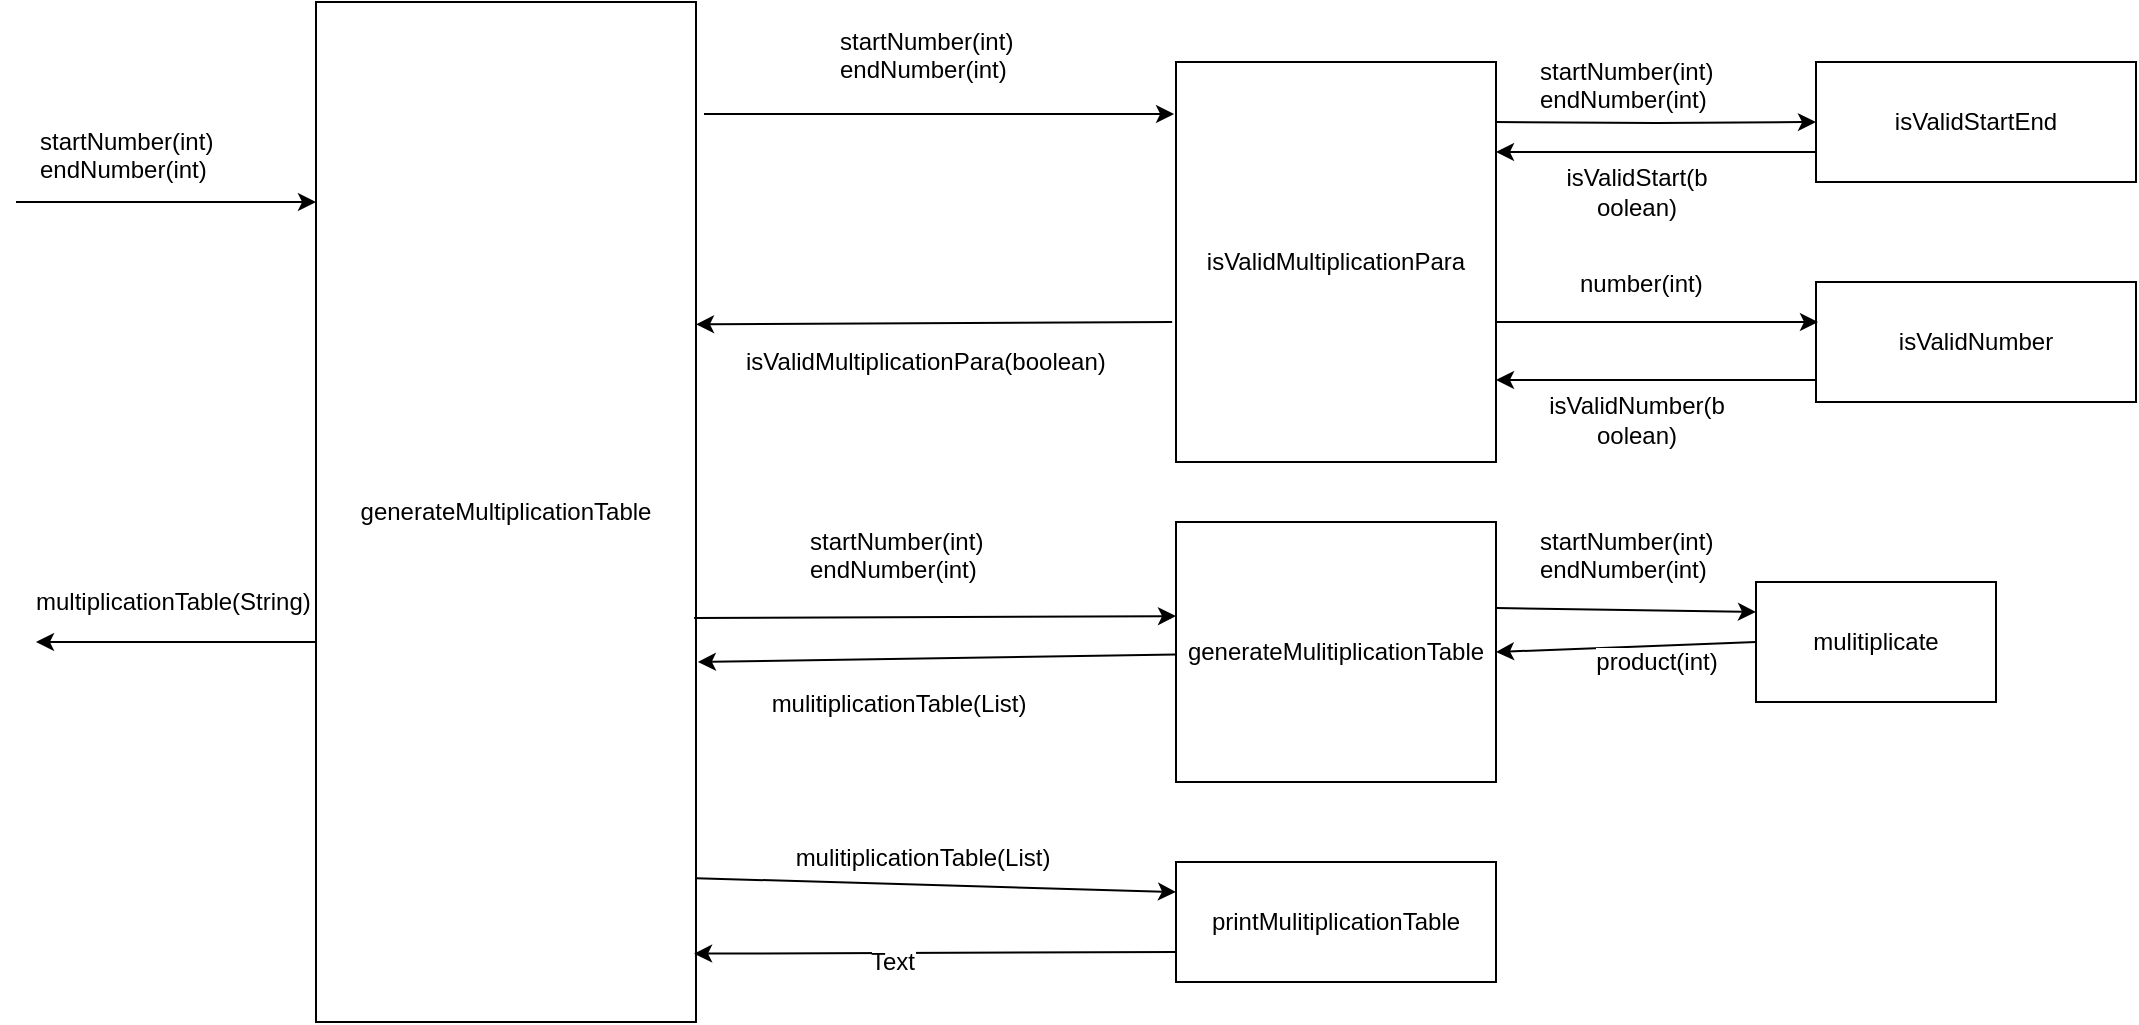 <mxfile version="11.0.1" type="device"><diagram id="gpNctNxXDRKmPCL-OD9j" name="Page-1"><mxGraphModel dx="915" dy="389" grid="1" gridSize="10" guides="1" tooltips="1" connect="1" arrows="1" fold="1" page="1" pageScale="1" pageWidth="850" pageHeight="1100" math="0" shadow="0"><root><mxCell id="0"/><mxCell id="1" parent="0"/><mxCell id="TH9K2_iTEPNpfsCbCoio-1" value="generateMultiplicationTable" style="rounded=0;whiteSpace=wrap;html=1;" vertex="1" parent="1"><mxGeometry x="180" y="110" width="190" height="510" as="geometry"/></mxCell><mxCell id="TH9K2_iTEPNpfsCbCoio-2" value="" style="endArrow=classic;html=1;" edge="1" parent="1"><mxGeometry width="50" height="50" relative="1" as="geometry"><mxPoint x="30" y="210" as="sourcePoint"/><mxPoint x="180" y="210" as="targetPoint"/></mxGeometry></mxCell><mxCell id="TH9K2_iTEPNpfsCbCoio-3" value="startNumber(int)&lt;br&gt;endNumber(int)" style="text;html=1;resizable=0;points=[];autosize=1;align=left;verticalAlign=top;spacingTop=-4;" vertex="1" parent="1"><mxGeometry x="40" y="170" width="100" height="30" as="geometry"/></mxCell><mxCell id="TH9K2_iTEPNpfsCbCoio-4" value="" style="endArrow=classic;html=1;" edge="1" parent="1"><mxGeometry width="50" height="50" relative="1" as="geometry"><mxPoint x="180" y="430" as="sourcePoint"/><mxPoint x="40" y="430" as="targetPoint"/></mxGeometry></mxCell><mxCell id="TH9K2_iTEPNpfsCbCoio-5" value="multiplicationTable(String)" style="text;html=1;resizable=0;points=[];autosize=1;align=left;verticalAlign=top;spacingTop=-4;" vertex="1" parent="1"><mxGeometry x="38" y="400" width="150" height="20" as="geometry"/></mxCell><mxCell id="TH9K2_iTEPNpfsCbCoio-11" value="" style="edgeStyle=orthogonalEdgeStyle;rounded=0;orthogonalLoop=1;jettySize=auto;html=1;" edge="1" parent="1" target="TH9K2_iTEPNpfsCbCoio-10"><mxGeometry relative="1" as="geometry"><mxPoint x="769" y="170" as="sourcePoint"/></mxGeometry></mxCell><mxCell id="TH9K2_iTEPNpfsCbCoio-6" value="isValidMultiplicationPara" style="rounded=0;whiteSpace=wrap;html=1;" vertex="1" parent="1"><mxGeometry x="610" y="140" width="160" height="200" as="geometry"/></mxCell><mxCell id="TH9K2_iTEPNpfsCbCoio-10" value="isValidStartEnd" style="rounded=0;whiteSpace=wrap;html=1;" vertex="1" parent="1"><mxGeometry x="930" y="140" width="160" height="60" as="geometry"/></mxCell><mxCell id="TH9K2_iTEPNpfsCbCoio-7" value="" style="endArrow=classic;html=1;entryX=-0.006;entryY=0.13;entryDx=0;entryDy=0;entryPerimeter=0;" edge="1" parent="1" target="TH9K2_iTEPNpfsCbCoio-6"><mxGeometry width="50" height="50" relative="1" as="geometry"><mxPoint x="374" y="166" as="sourcePoint"/><mxPoint x="510" y="160" as="targetPoint"/></mxGeometry></mxCell><mxCell id="TH9K2_iTEPNpfsCbCoio-8" value="startNumber(int)&lt;br&gt;endNumber(int)" style="text;html=1;resizable=0;points=[];autosize=1;align=left;verticalAlign=top;spacingTop=-4;" vertex="1" parent="1"><mxGeometry x="440" y="120" width="100" height="30" as="geometry"/></mxCell><mxCell id="TH9K2_iTEPNpfsCbCoio-9" value="" style="endArrow=classic;html=1;exitX=-0.012;exitY=0.65;exitDx=0;exitDy=0;exitPerimeter=0;entryX=1;entryY=0.316;entryDx=0;entryDy=0;entryPerimeter=0;" edge="1" parent="1" source="TH9K2_iTEPNpfsCbCoio-6" target="TH9K2_iTEPNpfsCbCoio-1"><mxGeometry width="50" height="50" relative="1" as="geometry"><mxPoint x="500" y="190" as="sourcePoint"/><mxPoint x="380" y="260" as="targetPoint"/></mxGeometry></mxCell><mxCell id="TH9K2_iTEPNpfsCbCoio-12" value="startNumber(int)&lt;br&gt;endNumber(int)" style="text;html=1;resizable=0;points=[];autosize=1;align=left;verticalAlign=top;spacingTop=-4;" vertex="1" parent="1"><mxGeometry x="790" y="135" width="100" height="30" as="geometry"/></mxCell><mxCell id="TH9K2_iTEPNpfsCbCoio-13" value="isValidMultiplicationPara(boolean)" style="text;html=1;resizable=0;points=[];autosize=1;align=left;verticalAlign=top;spacingTop=-4;" vertex="1" parent="1"><mxGeometry x="392.5" y="280" width="200" height="20" as="geometry"/></mxCell><mxCell id="TH9K2_iTEPNpfsCbCoio-14" value="" style="endArrow=classic;html=1;exitX=0;exitY=0.75;exitDx=0;exitDy=0;" edge="1" parent="1" source="TH9K2_iTEPNpfsCbCoio-10"><mxGeometry width="50" height="50" relative="1" as="geometry"><mxPoint x="618" y="189" as="sourcePoint"/><mxPoint x="770" y="185" as="targetPoint"/></mxGeometry></mxCell><mxCell id="TH9K2_iTEPNpfsCbCoio-15" value="isValidStart(b&lt;br&gt;oolean)" style="text;html=1;resizable=0;points=[];align=center;verticalAlign=middle;labelBackgroundColor=#ffffff;" vertex="1" connectable="0" parent="TH9K2_iTEPNpfsCbCoio-14"><mxGeometry x="0.138" y="2" relative="1" as="geometry"><mxPoint x="1" y="18" as="offset"/></mxGeometry></mxCell><mxCell id="TH9K2_iTEPNpfsCbCoio-16" value="isValidNumber" style="rounded=0;whiteSpace=wrap;html=1;" vertex="1" parent="1"><mxGeometry x="930" y="250" width="160" height="60" as="geometry"/></mxCell><mxCell id="TH9K2_iTEPNpfsCbCoio-17" value="" style="endArrow=classic;html=1;exitX=0;exitY=0.75;exitDx=0;exitDy=0;" edge="1" parent="1"><mxGeometry width="50" height="50" relative="1" as="geometry"><mxPoint x="930" y="299" as="sourcePoint"/><mxPoint x="770" y="299" as="targetPoint"/></mxGeometry></mxCell><mxCell id="TH9K2_iTEPNpfsCbCoio-18" value="isValidNumber(b&lt;br&gt;oolean)" style="text;html=1;resizable=0;points=[];align=center;verticalAlign=middle;labelBackgroundColor=#ffffff;" vertex="1" connectable="0" parent="TH9K2_iTEPNpfsCbCoio-17"><mxGeometry x="0.138" y="2" relative="1" as="geometry"><mxPoint x="1" y="18" as="offset"/></mxGeometry></mxCell><mxCell id="TH9K2_iTEPNpfsCbCoio-19" value="" style="edgeStyle=orthogonalEdgeStyle;rounded=0;orthogonalLoop=1;jettySize=auto;html=1;" edge="1" parent="1"><mxGeometry relative="1" as="geometry"><mxPoint x="770" y="270" as="sourcePoint"/><mxPoint x="931" y="270" as="targetPoint"/></mxGeometry></mxCell><mxCell id="TH9K2_iTEPNpfsCbCoio-20" value="number(int)" style="text;html=1;resizable=0;points=[];autosize=1;align=left;verticalAlign=top;spacingTop=-4;" vertex="1" parent="1"><mxGeometry x="810" y="241" width="80" height="20" as="geometry"/></mxCell><mxCell id="TH9K2_iTEPNpfsCbCoio-21" value="generateMulitiplicationTable" style="rounded=0;whiteSpace=wrap;html=1;" vertex="1" parent="1"><mxGeometry x="610" y="370" width="160" height="130" as="geometry"/></mxCell><mxCell id="TH9K2_iTEPNpfsCbCoio-24" value="" style="endArrow=classic;html=1;exitX=0.995;exitY=0.604;exitDx=0;exitDy=0;exitPerimeter=0;entryX=0;entryY=0.362;entryDx=0;entryDy=0;entryPerimeter=0;" edge="1" parent="1" source="TH9K2_iTEPNpfsCbCoio-1" target="TH9K2_iTEPNpfsCbCoio-21"><mxGeometry width="50" height="50" relative="1" as="geometry"><mxPoint x="410" y="430" as="sourcePoint"/><mxPoint x="600" y="420" as="targetPoint"/></mxGeometry></mxCell><mxCell id="TH9K2_iTEPNpfsCbCoio-25" value="startNumber(int)&lt;br&gt;endNumber(int)" style="text;html=1;resizable=0;points=[];autosize=1;align=left;verticalAlign=top;spacingTop=-4;" vertex="1" parent="1"><mxGeometry x="425" y="370" width="100" height="30" as="geometry"/></mxCell><mxCell id="TH9K2_iTEPNpfsCbCoio-26" value="" style="endArrow=classic;html=1;entryX=1.005;entryY=0.647;entryDx=0;entryDy=0;entryPerimeter=0;" edge="1" parent="1" source="TH9K2_iTEPNpfsCbCoio-21" target="TH9K2_iTEPNpfsCbCoio-1"><mxGeometry width="50" height="50" relative="1" as="geometry"><mxPoint x="150" y="570" as="sourcePoint"/><mxPoint x="380" y="439" as="targetPoint"/></mxGeometry></mxCell><mxCell id="TH9K2_iTEPNpfsCbCoio-27" value="mulitiplicationTable(List)" style="text;html=1;resizable=0;points=[];align=center;verticalAlign=middle;labelBackgroundColor=#ffffff;" vertex="1" connectable="0" parent="TH9K2_iTEPNpfsCbCoio-26"><mxGeometry x="0.359" y="4" relative="1" as="geometry"><mxPoint x="23" y="18" as="offset"/></mxGeometry></mxCell><mxCell id="TH9K2_iTEPNpfsCbCoio-28" value="printMulitiplicationTable" style="rounded=0;whiteSpace=wrap;html=1;" vertex="1" parent="1"><mxGeometry x="610" y="540" width="160" height="60" as="geometry"/></mxCell><mxCell id="TH9K2_iTEPNpfsCbCoio-29" value="" style="endArrow=classic;html=1;entryX=0;entryY=0.25;entryDx=0;entryDy=0;exitX=1;exitY=0.859;exitDx=0;exitDy=0;exitPerimeter=0;" edge="1" parent="1" source="TH9K2_iTEPNpfsCbCoio-1" target="TH9K2_iTEPNpfsCbCoio-28"><mxGeometry width="50" height="50" relative="1" as="geometry"><mxPoint x="150" y="690" as="sourcePoint"/><mxPoint x="200" y="640" as="targetPoint"/><Array as="points"/></mxGeometry></mxCell><mxCell id="TH9K2_iTEPNpfsCbCoio-30" value="mulitiplicationTable(List)" style="text;html=1;resizable=0;points=[];align=center;verticalAlign=middle;labelBackgroundColor=#ffffff;" vertex="1" connectable="0" parent="1"><mxGeometry x="460.083" y="519.792" as="geometry"><mxPoint x="23" y="18" as="offset"/></mxGeometry></mxCell><mxCell id="TH9K2_iTEPNpfsCbCoio-31" value="" style="endArrow=classic;html=1;exitX=0;exitY=0.75;exitDx=0;exitDy=0;entryX=0.995;entryY=0.933;entryDx=0;entryDy=0;entryPerimeter=0;" edge="1" parent="1" source="TH9K2_iTEPNpfsCbCoio-28" target="TH9K2_iTEPNpfsCbCoio-1"><mxGeometry width="50" height="50" relative="1" as="geometry"><mxPoint x="530" y="570" as="sourcePoint"/><mxPoint x="200" y="640" as="targetPoint"/></mxGeometry></mxCell><mxCell id="TH9K2_iTEPNpfsCbCoio-32" value="Text" style="text;html=1;resizable=0;points=[];align=center;verticalAlign=middle;labelBackgroundColor=#ffffff;" vertex="1" connectable="0" parent="TH9K2_iTEPNpfsCbCoio-31"><mxGeometry x="0.179" y="4" relative="1" as="geometry"><mxPoint as="offset"/></mxGeometry></mxCell><mxCell id="TH9K2_iTEPNpfsCbCoio-37" value="mulitiplicate" style="rounded=0;whiteSpace=wrap;html=1;" vertex="1" parent="1"><mxGeometry x="900" y="400" width="120" height="60" as="geometry"/></mxCell><mxCell id="TH9K2_iTEPNpfsCbCoio-38" value="" style="endArrow=classic;html=1;exitX=1;exitY=0.331;exitDx=0;exitDy=0;entryX=0;entryY=0.25;entryDx=0;entryDy=0;exitPerimeter=0;" edge="1" parent="1" source="TH9K2_iTEPNpfsCbCoio-21" target="TH9K2_iTEPNpfsCbCoio-37"><mxGeometry width="50" height="50" relative="1" as="geometry"><mxPoint x="410" y="690" as="sourcePoint"/><mxPoint x="460" y="640" as="targetPoint"/></mxGeometry></mxCell><mxCell id="TH9K2_iTEPNpfsCbCoio-39" value="" style="endArrow=classic;html=1;exitX=0;exitY=0.5;exitDx=0;exitDy=0;entryX=1;entryY=0.5;entryDx=0;entryDy=0;" edge="1" parent="1" source="TH9K2_iTEPNpfsCbCoio-37" target="TH9K2_iTEPNpfsCbCoio-21"><mxGeometry width="50" height="50" relative="1" as="geometry"><mxPoint x="410" y="690" as="sourcePoint"/><mxPoint x="460" y="640" as="targetPoint"/></mxGeometry></mxCell><mxCell id="TH9K2_iTEPNpfsCbCoio-40" value="product(int)" style="text;html=1;resizable=0;points=[];align=center;verticalAlign=middle;labelBackgroundColor=#ffffff;" vertex="1" connectable="0" parent="TH9K2_iTEPNpfsCbCoio-39"><mxGeometry x="-0.183" y="2" relative="1" as="geometry"><mxPoint x="3" y="6" as="offset"/></mxGeometry></mxCell><mxCell id="TH9K2_iTEPNpfsCbCoio-41" value="startNumber(int)&lt;br&gt;endNumber(int)" style="text;html=1;resizable=0;points=[];autosize=1;align=left;verticalAlign=top;spacingTop=-4;" vertex="1" parent="1"><mxGeometry x="790" y="370" width="100" height="30" as="geometry"/></mxCell></root></mxGraphModel></diagram></mxfile>